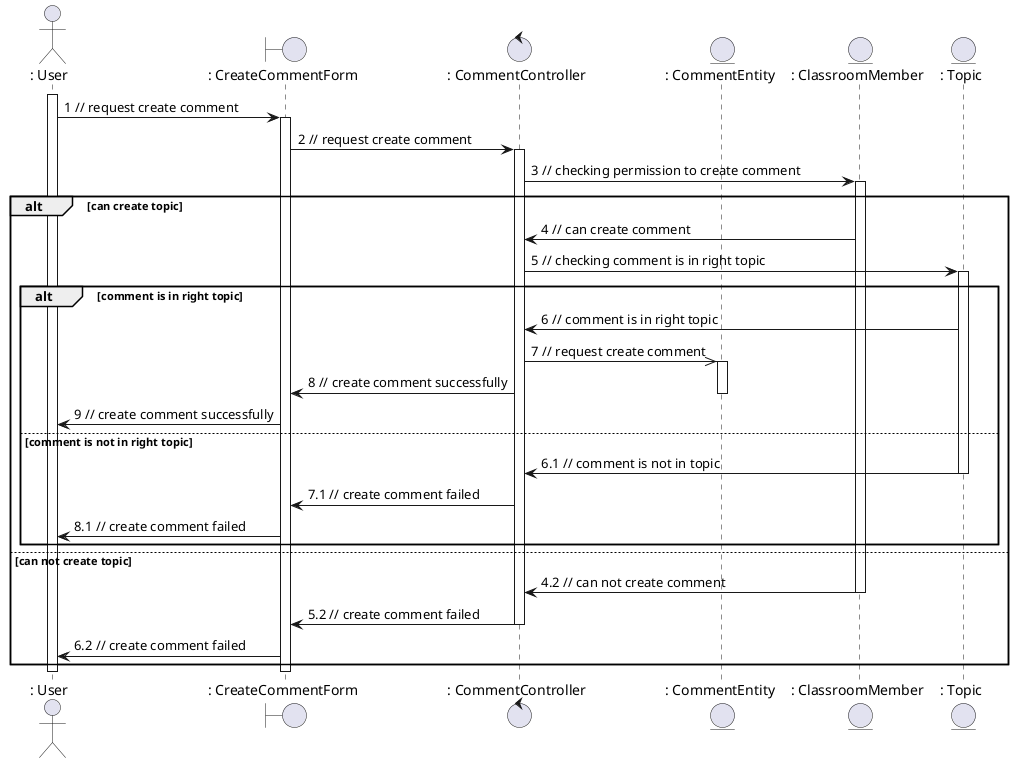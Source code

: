 @startuml createComment

actor ": User"
boundary ": CreateCommentForm"
control ": CommentController"
entity ": CommentEntity"
entity ": ClassroomMember"
entity ": Topic"

activate ": User"

": User" -> ": CreateCommentForm": 1 // request create comment 
activate ": CreateCommentForm"
": CreateCommentForm" -> ": CommentController": 2 // request create comment
activate ": CommentController"
": CommentController" -> ": ClassroomMember": 3 // checking permission to create comment
activate ": ClassroomMember"
alt can create topic
    ": ClassroomMember" -> ": CommentController": 4 // can create comment
    ": CommentController" -> ": Topic": 5 // checking comment is in right topic
    activate ": Topic"
    alt comment is in right topic
        ": Topic" -> ": CommentController": 6 // comment is in right topic
        ": CommentController" ->> ": CommentEntity": 7 // request create comment
        activate ": CommentEntity"
        ": CommentController" -> ": CreateCommentForm": 8 // create comment successfully
        deactivate ": CommentEntity"
        ": CreateCommentForm" -> ": User": 9 // create comment successfully
    else comment is not in right topic
        ": Topic" -> ": CommentController": 6.1 // comment is not in topic
        deactivate ": Topic"
        ": CommentController" -> ": CreateCommentForm": 7.1 // create comment failed
        ": CreateCommentForm" -> ": User": 8.1 // create comment failed
    end
else can not create topic
    ": ClassroomMember" -> ": CommentController": 4.2 // can not create comment
    deactivate ": ClassroomMember"
    ": CommentController" -> ": CreateCommentForm": 5.2 // create comment failed
    deactivate ": CommentController"
    ": CreateCommentForm" -> ": User": 6.2 // create comment failed
end

deactivate ": User"
deactivate ": CreateCommentForm"


@enduml